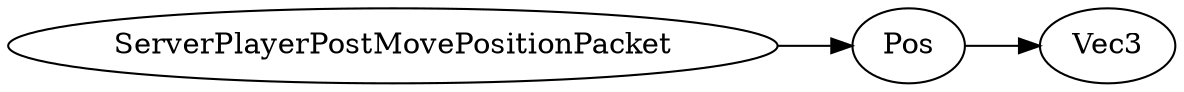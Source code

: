 digraph "ServerPlayerPostMovePositionPacket" {
rankdir = LR
0
0 -> 1
1 -> 2

0 [label="ServerPlayerPostMovePositionPacket",comment="name: \"ServerPlayerPostMovePositionPacket\", typeName: \"\", id: 0, branchId: 16, recurseId: -1, attributes: 0, notes: \"\""];
1 [label="Pos",comment="name: \"Pos\", typeName: \"Vec3\", id: 1, branchId: 0, recurseId: -1, attributes: 256, notes: \"\""];
2 [label="Vec3",comment="name: \"Vec3\", typeName: \"\", id: 2, branchId: 0, recurseId: -1, attributes: 512, notes: \"\""];
{ rank = max;2}

}
